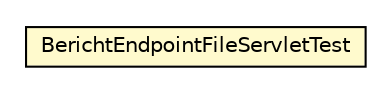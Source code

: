 #!/usr/local/bin/dot
#
# Class diagram 
# Generated by UMLGraph version R5_6-24-gf6e263 (http://www.umlgraph.org/)
#

digraph G {
	edge [fontname="Helvetica",fontsize=10,labelfontname="Helvetica",labelfontsize=10];
	node [fontname="Helvetica",fontsize=10,shape=plaintext];
	nodesep=0.25;
	ranksep=0.5;
	// nl.b3p.brmo.service.proxy.BerichtEndpointFileServletTest
	c2 [label=<<table title="nl.b3p.brmo.service.proxy.BerichtEndpointFileServletTest" border="0" cellborder="1" cellspacing="0" cellpadding="2" port="p" bgcolor="lemonChiffon" href="./BerichtEndpointFileServletTest.html">
		<tr><td><table border="0" cellspacing="0" cellpadding="1">
<tr><td align="center" balign="center"> BerichtEndpointFileServletTest </td></tr>
		</table></td></tr>
		</table>>, URL="./BerichtEndpointFileServletTest.html", fontname="Helvetica", fontcolor="black", fontsize=10.0];
}

